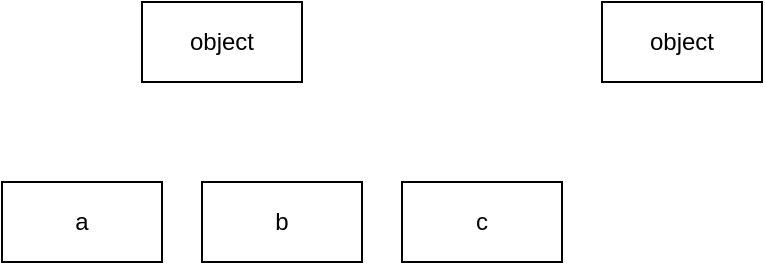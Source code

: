 <mxfile version="22.1.15" type="github">
  <diagram name="第 1 页" id="3i5quWv0bU5IGpumJyaY">
    <mxGraphModel dx="954" dy="606" grid="1" gridSize="10" guides="1" tooltips="1" connect="1" arrows="1" fold="1" page="1" pageScale="1" pageWidth="827" pageHeight="1169" math="0" shadow="0">
      <root>
        <mxCell id="0" />
        <mxCell id="1" parent="0" />
        <mxCell id="fYwRYV9S0SB4P0WBLitj-1" value="object" style="rounded=0;whiteSpace=wrap;html=1;" vertex="1" parent="1">
          <mxGeometry x="160" y="190" width="80" height="40" as="geometry" />
        </mxCell>
        <mxCell id="fYwRYV9S0SB4P0WBLitj-2" value="object" style="rounded=0;whiteSpace=wrap;html=1;" vertex="1" parent="1">
          <mxGeometry x="390" y="190" width="80" height="40" as="geometry" />
        </mxCell>
        <mxCell id="fYwRYV9S0SB4P0WBLitj-4" value="a" style="rounded=0;whiteSpace=wrap;html=1;" vertex="1" parent="1">
          <mxGeometry x="90" y="280" width="80" height="40" as="geometry" />
        </mxCell>
        <mxCell id="fYwRYV9S0SB4P0WBLitj-5" value="b" style="rounded=0;whiteSpace=wrap;html=1;" vertex="1" parent="1">
          <mxGeometry x="190" y="280" width="80" height="40" as="geometry" />
        </mxCell>
        <mxCell id="fYwRYV9S0SB4P0WBLitj-6" value="c" style="rounded=0;whiteSpace=wrap;html=1;" vertex="1" parent="1">
          <mxGeometry x="290" y="280" width="80" height="40" as="geometry" />
        </mxCell>
      </root>
    </mxGraphModel>
  </diagram>
</mxfile>
